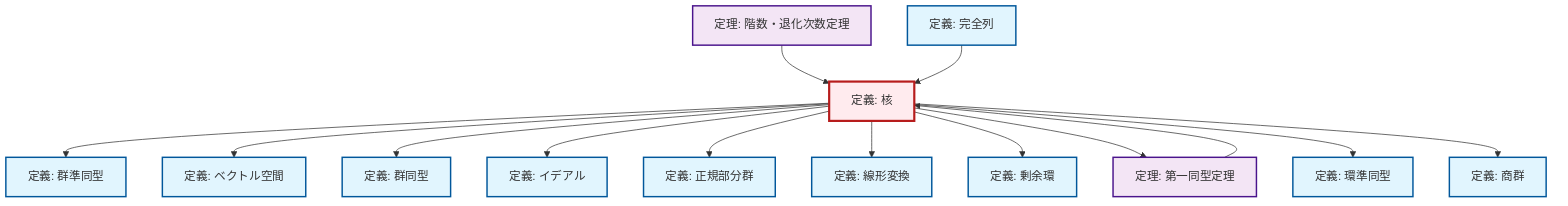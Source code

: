 graph TD
    classDef definition fill:#e1f5fe,stroke:#01579b,stroke-width:2px
    classDef theorem fill:#f3e5f5,stroke:#4a148c,stroke-width:2px
    classDef axiom fill:#fff3e0,stroke:#e65100,stroke-width:2px
    classDef example fill:#e8f5e9,stroke:#1b5e20,stroke-width:2px
    classDef current fill:#ffebee,stroke:#b71c1c,stroke-width:3px
    def-kernel["定義: 核"]:::definition
    def-exact-sequence["定義: 完全列"]:::definition
    def-ring-homomorphism["定義: 環準同型"]:::definition
    def-vector-space["定義: ベクトル空間"]:::definition
    def-isomorphism["定義: 群同型"]:::definition
    def-linear-transformation["定義: 線形変換"]:::definition
    thm-rank-nullity["定理: 階数・退化次数定理"]:::theorem
    thm-first-isomorphism["定理: 第一同型定理"]:::theorem
    def-normal-subgroup["定義: 正規部分群"]:::definition
    def-quotient-ring["定義: 剰余環"]:::definition
    def-homomorphism["定義: 群準同型"]:::definition
    def-quotient-group["定義: 商群"]:::definition
    def-ideal["定義: イデアル"]:::definition
    thm-rank-nullity --> def-kernel
    def-kernel --> def-homomorphism
    def-exact-sequence --> def-kernel
    def-kernel --> def-vector-space
    def-kernel --> def-isomorphism
    def-kernel --> def-ideal
    def-kernel --> def-normal-subgroup
    thm-first-isomorphism --> def-kernel
    def-kernel --> def-linear-transformation
    def-kernel --> def-quotient-ring
    def-kernel --> thm-first-isomorphism
    def-kernel --> def-ring-homomorphism
    def-kernel --> def-quotient-group
    class def-kernel current